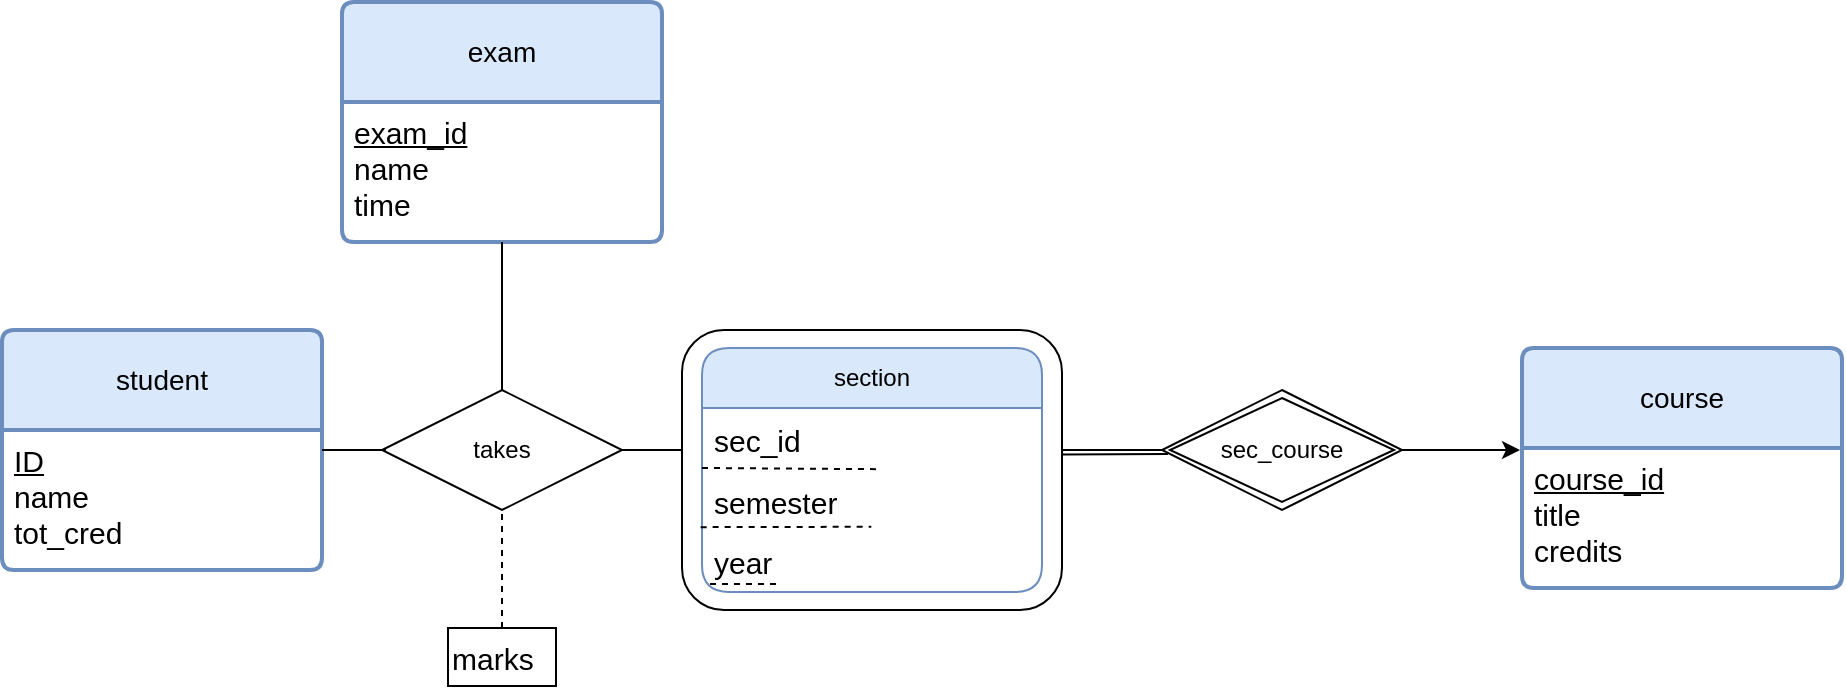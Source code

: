 <mxfile version="26.1.1">
  <diagram id="C5RBs43oDa-KdzZeNtuy" name="Page-1">
    <mxGraphModel dx="946" dy="1001" grid="0" gridSize="10" guides="1" tooltips="1" connect="1" arrows="1" fold="1" page="0" pageScale="1" pageWidth="827" pageHeight="1169" math="0" shadow="0">
      <root>
        <mxCell id="WIyWlLk6GJQsqaUBKTNV-0" />
        <mxCell id="WIyWlLk6GJQsqaUBKTNV-1" parent="WIyWlLk6GJQsqaUBKTNV-0" />
        <mxCell id="5ON31uRr9ePw7dC-DvoW-0" value="student" style="swimlane;childLayout=stackLayout;horizontal=1;startSize=50;horizontalStack=0;rounded=1;fontSize=14;fontStyle=0;strokeWidth=2;resizeParent=0;resizeLast=1;shadow=0;dashed=0;align=center;arcSize=4;whiteSpace=wrap;html=1;fillColor=#dae8fc;strokeColor=#6c8ebf;" parent="WIyWlLk6GJQsqaUBKTNV-1" vertex="1">
          <mxGeometry x="80" y="80" width="160" height="120" as="geometry" />
        </mxCell>
        <mxCell id="5ON31uRr9ePw7dC-DvoW-1" value="&lt;font style=&quot;font-size: 15px;&quot;&gt;&lt;u&gt;ID&lt;/u&gt;&lt;/font&gt;&lt;div&gt;&lt;font style=&quot;font-size: 15px;&quot;&gt;name&lt;/font&gt;&lt;/div&gt;&lt;div&gt;&lt;font style=&quot;font-size: 15px;&quot;&gt;tot_cred&lt;/font&gt;&lt;/div&gt;" style="align=left;strokeColor=none;fillColor=none;spacingLeft=4;spacingRight=4;fontSize=12;verticalAlign=top;resizable=0;rotatable=0;part=1;html=1;whiteSpace=wrap;" parent="5ON31uRr9ePw7dC-DvoW-0" vertex="1">
          <mxGeometry y="50" width="160" height="70" as="geometry" />
        </mxCell>
        <mxCell id="5ON31uRr9ePw7dC-DvoW-2" value="course" style="swimlane;childLayout=stackLayout;horizontal=1;startSize=50;horizontalStack=0;rounded=1;fontSize=14;fontStyle=0;strokeWidth=2;resizeParent=0;resizeLast=1;shadow=0;dashed=0;align=center;arcSize=4;whiteSpace=wrap;html=1;fillColor=#dae8fc;strokeColor=#6c8ebf;" parent="WIyWlLk6GJQsqaUBKTNV-1" vertex="1">
          <mxGeometry x="840" y="89" width="160" height="120" as="geometry" />
        </mxCell>
        <mxCell id="5ON31uRr9ePw7dC-DvoW-3" value="&lt;span style=&quot;font-size: 15px;&quot;&gt;&lt;u&gt;course_id&lt;/u&gt;&lt;/span&gt;&lt;div&gt;&lt;span style=&quot;font-size: 15px;&quot;&gt;title&lt;/span&gt;&lt;/div&gt;&lt;div&gt;&lt;span style=&quot;font-size: 15px;&quot;&gt;credits&lt;/span&gt;&lt;/div&gt;" style="align=left;strokeColor=none;fillColor=none;spacingLeft=4;spacingRight=4;fontSize=12;verticalAlign=top;resizable=0;rotatable=0;part=1;html=1;whiteSpace=wrap;" parent="5ON31uRr9ePw7dC-DvoW-2" vertex="1">
          <mxGeometry y="50" width="160" height="70" as="geometry" />
        </mxCell>
        <mxCell id="5ON31uRr9ePw7dC-DvoW-4" value="section" style="swimlane;fontStyle=0;childLayout=stackLayout;horizontal=1;startSize=30;horizontalStack=0;resizeParent=1;resizeParentMax=0;resizeLast=0;collapsible=1;marginBottom=0;whiteSpace=wrap;html=1;rounded=1;fillColor=#dae8fc;strokeColor=#6c8ebf;" parent="WIyWlLk6GJQsqaUBKTNV-1" vertex="1">
          <mxGeometry x="430" y="89" width="170" height="122" as="geometry" />
        </mxCell>
        <mxCell id="5ON31uRr9ePw7dC-DvoW-5" value="" style="endArrow=none;dashed=1;html=1;rounded=0;entryX=0.521;entryY=0.956;entryDx=0;entryDy=0;entryPerimeter=0;" parent="5ON31uRr9ePw7dC-DvoW-4" target="5ON31uRr9ePw7dC-DvoW-6" edge="1">
          <mxGeometry width="50" height="50" relative="1" as="geometry">
            <mxPoint y="60" as="sourcePoint" />
            <mxPoint x="50" y="10" as="targetPoint" />
          </mxGeometry>
        </mxCell>
        <mxCell id="5ON31uRr9ePw7dC-DvoW-6" value="&lt;span style=&quot;font-size: 15px;&quot;&gt;sec_id&lt;/span&gt;" style="text;strokeColor=none;fillColor=none;align=left;verticalAlign=middle;spacingLeft=4;spacingRight=4;overflow=hidden;points=[[0,0.5],[1,0.5]];portConstraint=eastwest;rotatable=0;whiteSpace=wrap;html=1;" parent="5ON31uRr9ePw7dC-DvoW-4" vertex="1">
          <mxGeometry y="30" width="170" height="32" as="geometry" />
        </mxCell>
        <mxCell id="5ON31uRr9ePw7dC-DvoW-7" value="&lt;span style=&quot;font-size: 15px;&quot;&gt;semester&lt;/span&gt;" style="text;strokeColor=none;fillColor=none;align=left;verticalAlign=middle;spacingLeft=4;spacingRight=4;overflow=hidden;points=[[0,0.5],[1,0.5]];portConstraint=eastwest;rotatable=0;whiteSpace=wrap;html=1;" parent="5ON31uRr9ePw7dC-DvoW-4" vertex="1">
          <mxGeometry y="62" width="170" height="30" as="geometry" />
        </mxCell>
        <mxCell id="5ON31uRr9ePw7dC-DvoW-8" value="&lt;span style=&quot;font-size: 15px;&quot;&gt;year&lt;/span&gt;" style="text;strokeColor=none;fillColor=none;align=left;verticalAlign=middle;spacingLeft=4;spacingRight=4;overflow=hidden;points=[[0,0.5],[1,0.5]];portConstraint=eastwest;rotatable=0;whiteSpace=wrap;html=1;" parent="5ON31uRr9ePw7dC-DvoW-4" vertex="1">
          <mxGeometry y="92" width="170" height="30" as="geometry" />
        </mxCell>
        <mxCell id="5ON31uRr9ePw7dC-DvoW-10" value="" style="endArrow=none;dashed=1;html=1;rounded=0;exitX=-0.004;exitY=-0.081;exitDx=0;exitDy=0;exitPerimeter=0;entryX=0.498;entryY=0.913;entryDx=0;entryDy=0;entryPerimeter=0;" parent="5ON31uRr9ePw7dC-DvoW-4" source="5ON31uRr9ePw7dC-DvoW-8" target="5ON31uRr9ePw7dC-DvoW-7" edge="1">
          <mxGeometry width="50" height="50" relative="1" as="geometry">
            <mxPoint x="150" y="120" as="sourcePoint" />
            <mxPoint x="85" y="90" as="targetPoint" />
          </mxGeometry>
        </mxCell>
        <mxCell id="5ON31uRr9ePw7dC-DvoW-11" value="" style="endArrow=none;dashed=1;html=1;rounded=0;entryX=0.229;entryY=0.867;entryDx=0;entryDy=0;entryPerimeter=0;" parent="5ON31uRr9ePw7dC-DvoW-4" target="5ON31uRr9ePw7dC-DvoW-8" edge="1">
          <mxGeometry width="50" height="50" relative="1" as="geometry">
            <mxPoint x="4.003" y="118" as="sourcePoint" />
            <mxPoint x="30.67" y="106" as="targetPoint" />
          </mxGeometry>
        </mxCell>
        <mxCell id="5ON31uRr9ePw7dC-DvoW-9" value="" style="rounded=1;whiteSpace=wrap;html=1;strokeWidth=1;fillColor=none;" parent="WIyWlLk6GJQsqaUBKTNV-1" vertex="1">
          <mxGeometry x="420" y="80" width="190" height="140" as="geometry" />
        </mxCell>
        <mxCell id="5ON31uRr9ePw7dC-DvoW-21" style="edgeStyle=orthogonalEdgeStyle;rounded=0;orthogonalLoop=1;jettySize=auto;html=1;exitX=1;exitY=0.5;exitDx=0;exitDy=0;" parent="WIyWlLk6GJQsqaUBKTNV-1" source="5ON31uRr9ePw7dC-DvoW-12" edge="1">
          <mxGeometry relative="1" as="geometry">
            <mxPoint x="839" y="140" as="targetPoint" />
          </mxGeometry>
        </mxCell>
        <mxCell id="5ON31uRr9ePw7dC-DvoW-12" value="sec_course" style="shape=rhombus;double=1;perimeter=rhombusPerimeter;whiteSpace=wrap;html=1;align=center;" parent="WIyWlLk6GJQsqaUBKTNV-1" vertex="1">
          <mxGeometry x="660" y="110" width="120" height="60" as="geometry" />
        </mxCell>
        <mxCell id="5ON31uRr9ePw7dC-DvoW-13" value="takes" style="shape=rhombus;perimeter=rhombusPerimeter;whiteSpace=wrap;html=1;align=center;" parent="WIyWlLk6GJQsqaUBKTNV-1" vertex="1">
          <mxGeometry x="270" y="110" width="120" height="60" as="geometry" />
        </mxCell>
        <mxCell id="5ON31uRr9ePw7dC-DvoW-16" value="&lt;span style=&quot;font-size: 15px;&quot;&gt;marks&lt;/span&gt;" style="rounded=0;whiteSpace=wrap;html=1;fillColor=none;align=left;" parent="WIyWlLk6GJQsqaUBKTNV-1" vertex="1">
          <mxGeometry x="303" y="229" width="54" height="29" as="geometry" />
        </mxCell>
        <mxCell id="5ON31uRr9ePw7dC-DvoW-18" value="" style="line;strokeWidth=1;rotatable=0;dashed=0;labelPosition=right;align=left;verticalAlign=middle;spacingTop=0;spacingLeft=6;points=[];portConstraint=eastwest;" parent="WIyWlLk6GJQsqaUBKTNV-1" vertex="1">
          <mxGeometry x="240" y="135" width="32" height="10" as="geometry" />
        </mxCell>
        <mxCell id="5ON31uRr9ePw7dC-DvoW-19" value="" style="line;strokeWidth=1;rotatable=0;dashed=0;labelPosition=right;align=left;verticalAlign=middle;spacingTop=0;spacingLeft=6;points=[];portConstraint=eastwest;" parent="WIyWlLk6GJQsqaUBKTNV-1" vertex="1">
          <mxGeometry x="390" y="135" width="30" height="10" as="geometry" />
        </mxCell>
        <mxCell id="5ON31uRr9ePw7dC-DvoW-20" value="" style="endArrow=none;dashed=1;html=1;rounded=0;exitX=0.5;exitY=0;exitDx=0;exitDy=0;entryX=0.5;entryY=1;entryDx=0;entryDy=0;" parent="WIyWlLk6GJQsqaUBKTNV-1" source="5ON31uRr9ePw7dC-DvoW-16" target="5ON31uRr9ePw7dC-DvoW-13" edge="1">
          <mxGeometry width="50" height="50" relative="1" as="geometry">
            <mxPoint x="281" y="220" as="sourcePoint" />
            <mxPoint x="331" y="170" as="targetPoint" />
          </mxGeometry>
        </mxCell>
        <mxCell id="5ON31uRr9ePw7dC-DvoW-22" value="" style="endArrow=none;html=1;rounded=0;entryX=0;entryY=0.5;entryDx=0;entryDy=0;exitX=1;exitY=0.429;exitDx=0;exitDy=0;exitPerimeter=0;" parent="WIyWlLk6GJQsqaUBKTNV-1" source="5ON31uRr9ePw7dC-DvoW-9" target="5ON31uRr9ePw7dC-DvoW-12" edge="1">
          <mxGeometry width="50" height="50" relative="1" as="geometry">
            <mxPoint x="611" y="140" as="sourcePoint" />
            <mxPoint x="646" y="126" as="targetPoint" />
          </mxGeometry>
        </mxCell>
        <mxCell id="5ON31uRr9ePw7dC-DvoW-23" value="" style="endArrow=none;html=1;rounded=0;entryX=0;entryY=0.5;entryDx=0;entryDy=0;exitX=1.002;exitY=0.445;exitDx=0;exitDy=0;exitPerimeter=0;" parent="WIyWlLk6GJQsqaUBKTNV-1" source="5ON31uRr9ePw7dC-DvoW-9" edge="1">
          <mxGeometry width="50" height="50" relative="1" as="geometry">
            <mxPoint x="615" y="142" as="sourcePoint" />
            <mxPoint x="663" y="142" as="targetPoint" />
          </mxGeometry>
        </mxCell>
        <mxCell id="5ON31uRr9ePw7dC-DvoW-24" value="exam" style="swimlane;childLayout=stackLayout;horizontal=1;startSize=50;horizontalStack=0;rounded=1;fontSize=14;fontStyle=0;strokeWidth=2;resizeParent=0;resizeLast=1;shadow=0;dashed=0;align=center;arcSize=4;whiteSpace=wrap;html=1;fillColor=#dae8fc;strokeColor=#6c8ebf;" parent="WIyWlLk6GJQsqaUBKTNV-1" vertex="1">
          <mxGeometry x="250" y="-84" width="160" height="120" as="geometry" />
        </mxCell>
        <mxCell id="5ON31uRr9ePw7dC-DvoW-25" value="&lt;span style=&quot;font-size: 15px;&quot;&gt;&lt;u&gt;exam_id&lt;/u&gt;&lt;/span&gt;&lt;br&gt;&lt;div&gt;&lt;font style=&quot;font-size: 15px;&quot;&gt;name&lt;/font&gt;&lt;/div&gt;&lt;div&gt;&lt;span style=&quot;font-size: 15px;&quot;&gt;time&lt;/span&gt;&lt;/div&gt;" style="align=left;strokeColor=none;fillColor=none;spacingLeft=4;spacingRight=4;fontSize=12;verticalAlign=top;resizable=0;rotatable=0;part=1;html=1;whiteSpace=wrap;" parent="5ON31uRr9ePw7dC-DvoW-24" vertex="1">
          <mxGeometry y="50" width="160" height="70" as="geometry" />
        </mxCell>
        <mxCell id="5ON31uRr9ePw7dC-DvoW-26" value="" style="endArrow=none;html=1;rounded=0;entryX=0.5;entryY=0;entryDx=0;entryDy=0;exitX=0.5;exitY=1;exitDx=0;exitDy=0;" parent="WIyWlLk6GJQsqaUBKTNV-1" source="5ON31uRr9ePw7dC-DvoW-25" target="5ON31uRr9ePw7dC-DvoW-13" edge="1">
          <mxGeometry relative="1" as="geometry">
            <mxPoint x="325" y="36" as="sourcePoint" />
            <mxPoint x="485" y="36" as="targetPoint" />
          </mxGeometry>
        </mxCell>
      </root>
    </mxGraphModel>
  </diagram>
</mxfile>
